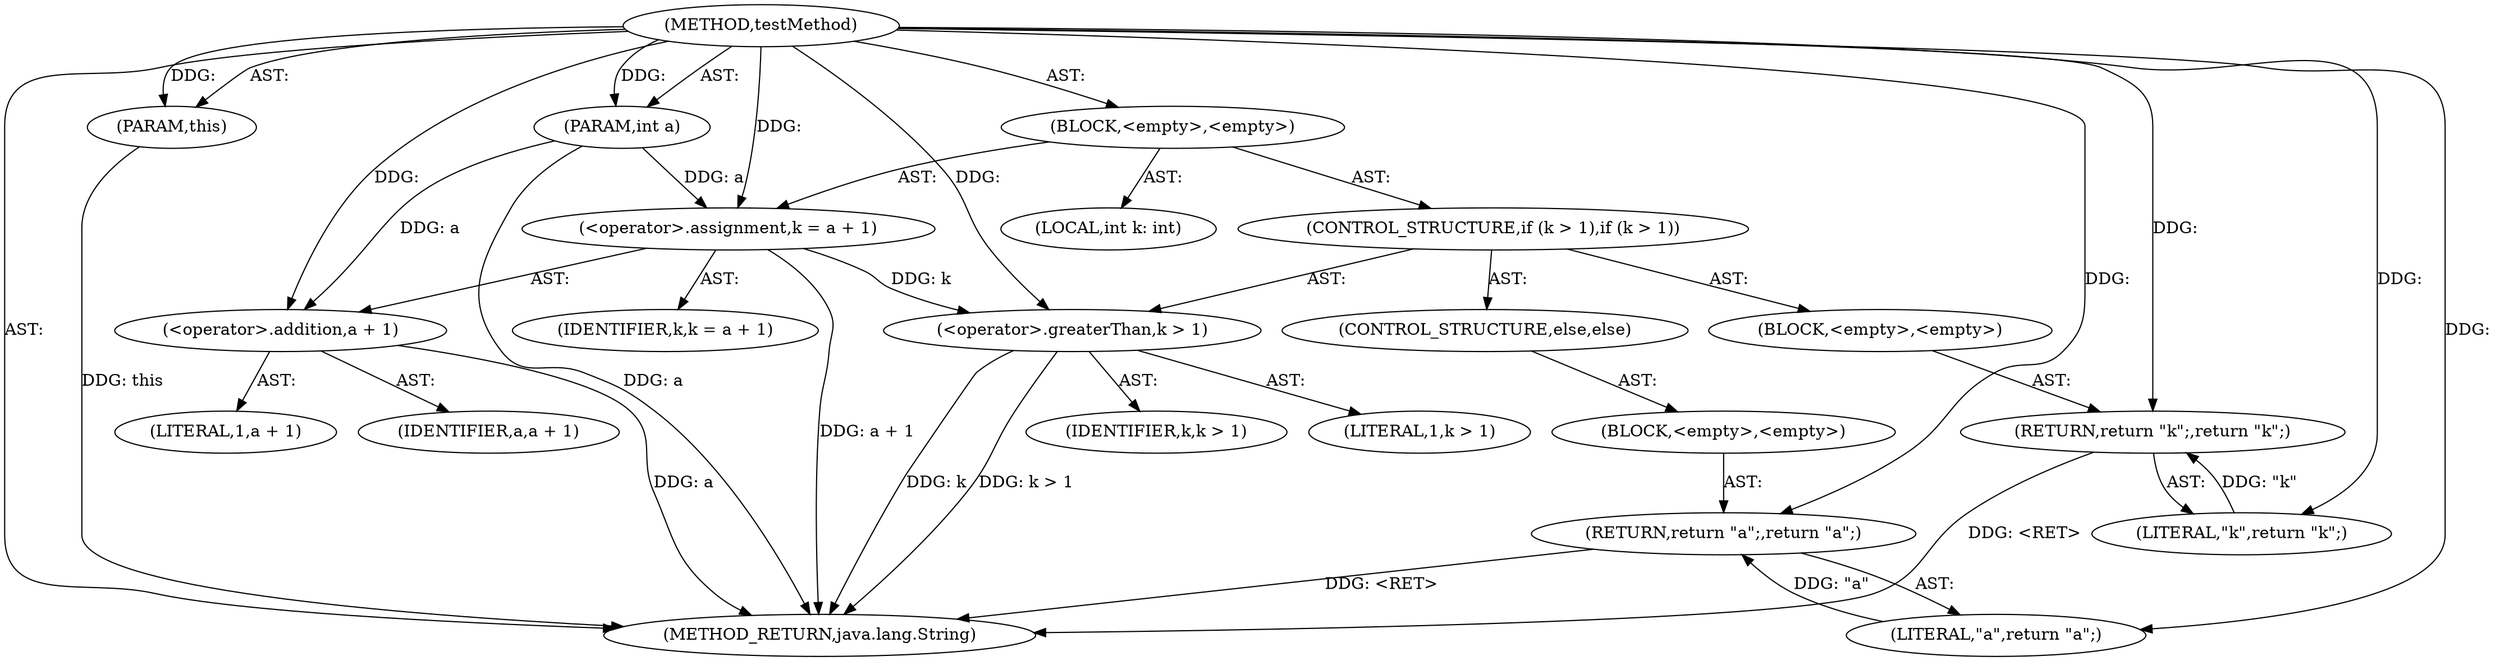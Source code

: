 digraph "testMethod" {  
"1000101" [label = "(METHOD,testMethod)" ]
"1000102" [label = "(PARAM,this)" ]
"1000103" [label = "(PARAM,int a)" ]
"1000104" [label = "(BLOCK,<empty>,<empty>)" ]
"1000105" [label = "(LOCAL,int k: int)" ]
"1000106" [label = "(<operator>.assignment,k = a + 1)" ]
"1000107" [label = "(IDENTIFIER,k,k = a + 1)" ]
"1000108" [label = "(<operator>.addition,a + 1)" ]
"1000109" [label = "(IDENTIFIER,a,a + 1)" ]
"1000110" [label = "(LITERAL,1,a + 1)" ]
"1000111" [label = "(CONTROL_STRUCTURE,if (k > 1),if (k > 1))" ]
"1000112" [label = "(<operator>.greaterThan,k > 1)" ]
"1000113" [label = "(IDENTIFIER,k,k > 1)" ]
"1000114" [label = "(LITERAL,1,k > 1)" ]
"1000115" [label = "(BLOCK,<empty>,<empty>)" ]
"1000116" [label = "(RETURN,return \"k\";,return \"k\";)" ]
"1000117" [label = "(LITERAL,\"k\",return \"k\";)" ]
"1000118" [label = "(CONTROL_STRUCTURE,else,else)" ]
"1000119" [label = "(BLOCK,<empty>,<empty>)" ]
"1000120" [label = "(RETURN,return \"a\";,return \"a\";)" ]
"1000121" [label = "(LITERAL,\"a\",return \"a\";)" ]
"1000122" [label = "(METHOD_RETURN,java.lang.String)" ]
  "1000101" -> "1000102"  [ label = "AST: "] 
  "1000101" -> "1000103"  [ label = "AST: "] 
  "1000101" -> "1000104"  [ label = "AST: "] 
  "1000101" -> "1000122"  [ label = "AST: "] 
  "1000104" -> "1000105"  [ label = "AST: "] 
  "1000104" -> "1000106"  [ label = "AST: "] 
  "1000104" -> "1000111"  [ label = "AST: "] 
  "1000106" -> "1000107"  [ label = "AST: "] 
  "1000106" -> "1000108"  [ label = "AST: "] 
  "1000108" -> "1000109"  [ label = "AST: "] 
  "1000108" -> "1000110"  [ label = "AST: "] 
  "1000111" -> "1000112"  [ label = "AST: "] 
  "1000111" -> "1000115"  [ label = "AST: "] 
  "1000111" -> "1000118"  [ label = "AST: "] 
  "1000112" -> "1000113"  [ label = "AST: "] 
  "1000112" -> "1000114"  [ label = "AST: "] 
  "1000115" -> "1000116"  [ label = "AST: "] 
  "1000116" -> "1000117"  [ label = "AST: "] 
  "1000118" -> "1000119"  [ label = "AST: "] 
  "1000119" -> "1000120"  [ label = "AST: "] 
  "1000120" -> "1000121"  [ label = "AST: "] 
  "1000116" -> "1000122"  [ label = "DDG: <RET>"] 
  "1000102" -> "1000122"  [ label = "DDG: this"] 
  "1000103" -> "1000122"  [ label = "DDG: a"] 
  "1000108" -> "1000122"  [ label = "DDG: a"] 
  "1000106" -> "1000122"  [ label = "DDG: a + 1"] 
  "1000112" -> "1000122"  [ label = "DDG: k"] 
  "1000112" -> "1000122"  [ label = "DDG: k > 1"] 
  "1000120" -> "1000122"  [ label = "DDG: <RET>"] 
  "1000101" -> "1000102"  [ label = "DDG: "] 
  "1000101" -> "1000103"  [ label = "DDG: "] 
  "1000101" -> "1000106"  [ label = "DDG: "] 
  "1000103" -> "1000106"  [ label = "DDG: a"] 
  "1000103" -> "1000108"  [ label = "DDG: a"] 
  "1000101" -> "1000108"  [ label = "DDG: "] 
  "1000106" -> "1000112"  [ label = "DDG: k"] 
  "1000101" -> "1000112"  [ label = "DDG: "] 
  "1000117" -> "1000116"  [ label = "DDG: \"k\""] 
  "1000101" -> "1000116"  [ label = "DDG: "] 
  "1000101" -> "1000117"  [ label = "DDG: "] 
  "1000121" -> "1000120"  [ label = "DDG: \"a\""] 
  "1000101" -> "1000120"  [ label = "DDG: "] 
  "1000101" -> "1000121"  [ label = "DDG: "] 
}